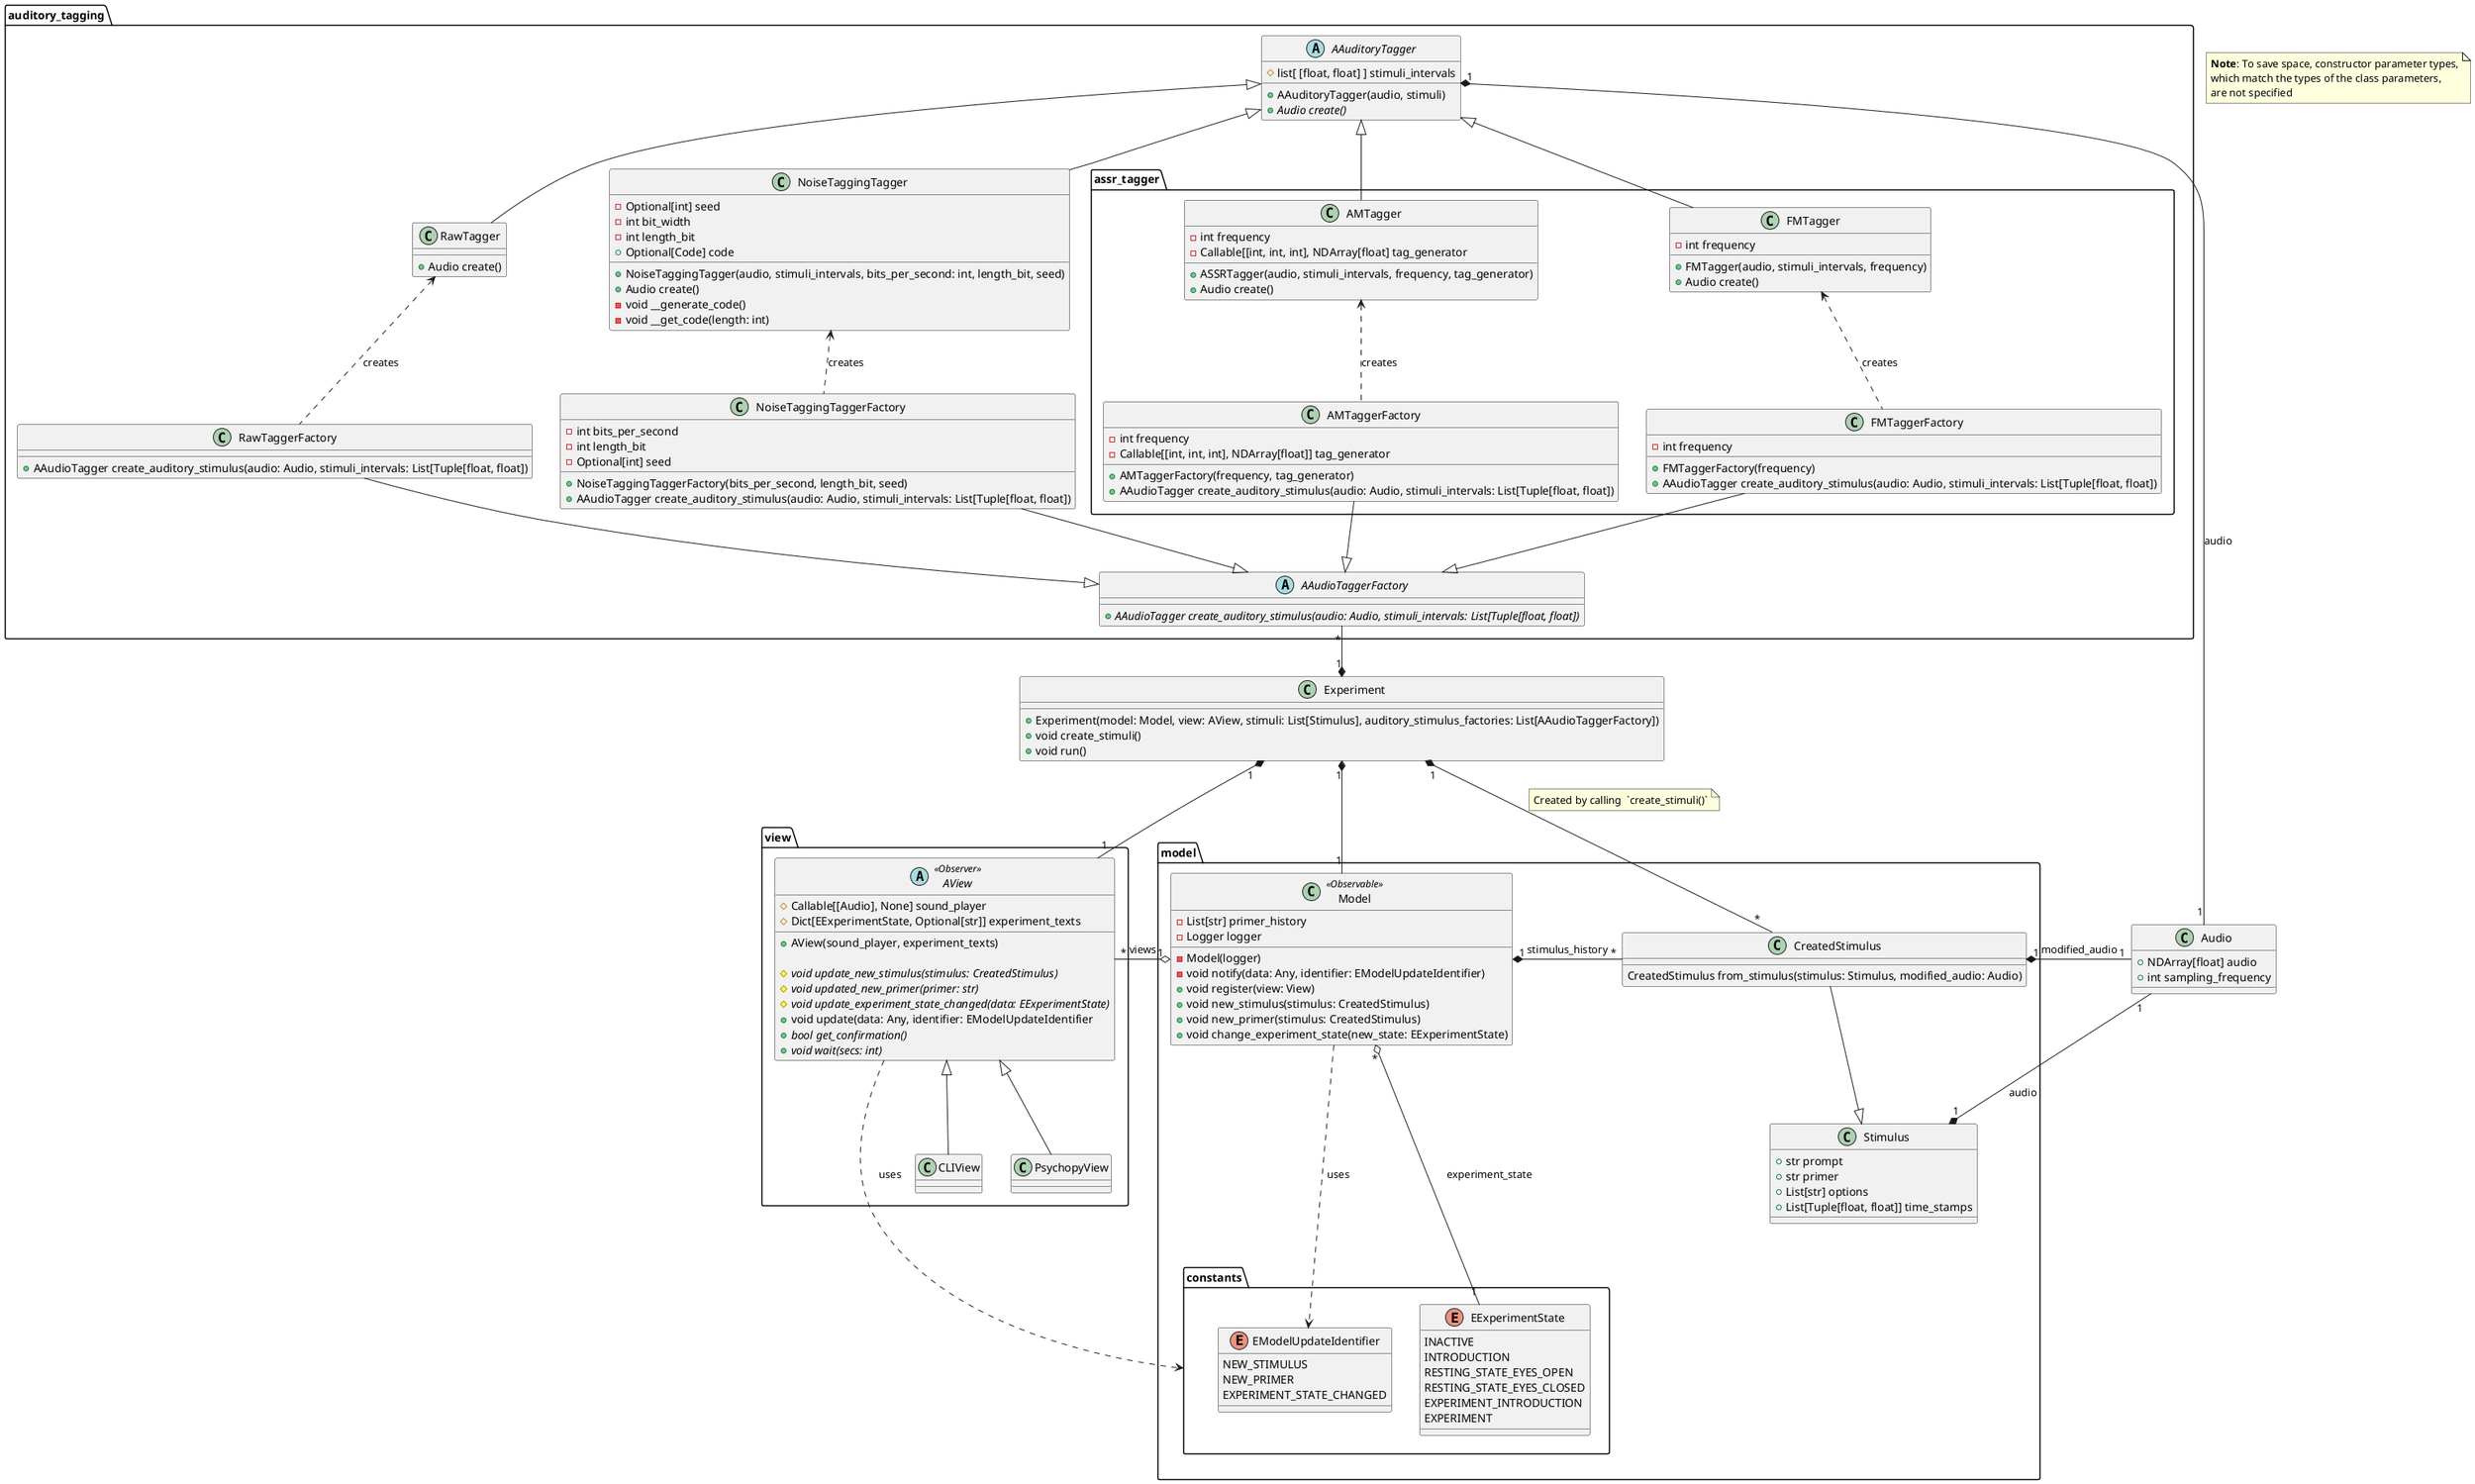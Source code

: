 @startuml
note as n
  <b>Note</b>: To save space, constructor parameter types,
  which match the types of the class parameters,
  are not specified
end note

class Audio {
        +NDArray[float] audio
        +int sampling_frequency
    }

package view {
    abstract class AView<<Observer>> {
        #Callable[[Audio], None] sound_player
        #Dict[EExperimentState, Optional[str]] experiment_texts

        +AView(sound_player, experiment_texts)

        #void {abstract} update_new_stimulus(stimulus: CreatedStimulus)
        #void {abstract} updated_new_primer(primer: str)
        #void {abstract} update_experiment_state_changed(data: EExperimentState)
        +void update(data: Any, identifier: EModelUpdateIdentifier
        +bool {abstract} get_confirmation()
        +void {abstract} wait(secs: int)
    }

    class PsychopyView {
    }

    class CLIView {
    }
}

package model {
    class Model <<Observable>>{
        -List[str] primer_history
        -Logger logger

        -Model(logger)
        -void notify(data: Any, identifier: EModelUpdateIdentifier)
        +void register(view: View)
        +void new_stimulus(stimulus: CreatedStimulus)
        +void new_primer(stimulus: CreatedStimulus)
        +void change_experiment_state(new_state: EExperimentState)
    }

    package constants {
    enum EExperimentState {
        INACTIVE
        INTRODUCTION
        RESTING_STATE_EYES_OPEN
        RESTING_STATE_EYES_CLOSED
        EXPERIMENT_INTRODUCTION
        EXPERIMENT
    }

    enum EModelUpdateIdentifier {
        NEW_STIMULUS
        NEW_PRIMER
        EXPERIMENT_STATE_CHANGED
    }
    }

    class Stimulus {
        +str prompt
        +str primer
        +List[str] options
        +List[Tuple[float, float]] time_stamps
    }
    Stimulus "1" *-- "1" Audio: audio

    class CreatedStimulus {
        CreatedStimulus from_stimulus(stimulus: Stimulus, modified_audio: Audio)
    }
    CreatedStimulus "1" *-l- "1" Audio: modified_audio


    CreatedStimulus --|> Stimulus
}
AView ..> constants: "uses"

Model "1" *-r- "*" CreatedStimulus: "stimulus_history"
Model "*" o--- "1" EExperimentState: "experiment_state"
Model "1" o-l-- "*" AView: views
Model ..> EModelUpdateIdentifier: "uses"


package auditory_tagging {
    abstract class AAuditoryTagger {
      #list[ [float, float] ] stimuli_intervals

      +AAuditoryTagger(audio, stimuli)
      +Audio {abstract} create()
    }

    AAuditoryTagger "1" *-- "1" Audio: audio


    abstract class AAudioTaggerFactory {
      +AAudioTagger {abstract} create_auditory_stimulus(audio: Audio, stimuli_intervals: List[Tuple[float, float])
    }

    package assr_tagger {
        class AMTagger {
          -int frequency
          -Callable[[int, int, int], NDArray[float] tag_generator

          +ASSRTagger(audio, stimuli_intervals, frequency, tag_generator)
          +Audio create()
        }

        class FMTagger {
          -int frequency

          +FMTagger(audio, stimuli_intervals, frequency)
          +Audio create()

        }

        class AMTaggerFactory {
          -int frequency
          -Callable[[int, int, int], NDArray[float]] tag_generator

          +AMTaggerFactory(frequency, tag_generator)
          +AAudioTagger create_auditory_stimulus(audio: Audio, stimuli_intervals: List[Tuple[float, float])
        }

        class FMTaggerFactory {
          -int frequency

          +FMTaggerFactory(frequency)
          +AAudioTagger create_auditory_stimulus(audio: Audio, stimuli_intervals: List[Tuple[float, float])
        }
    }

    class NoiseTaggingTagger {
      -Optional[int] seed
      -int bit_width
      -int length_bit
      +Optional[Code] code

      +NoiseTaggingTagger(audio, stimuli_intervals, bits_per_second: int, length_bit, seed)
      +Audio create()
      -void __generate_code()
      -void __get_code(length: int)
    }

    class NoiseTaggingTaggerFactory {
      -int bits_per_second
      -int length_bit
      -Optional[int] seed

      +NoiseTaggingTaggerFactory(bits_per_second, length_bit, seed)
      +AAudioTagger create_auditory_stimulus(audio: Audio, stimuli_intervals: List[Tuple[float, float])
    }

    class RawTagger {
      +Audio create()
    }

    class RawTaggerFactory {
      +AAudioTagger create_auditory_stimulus(audio: Audio, stimuli_intervals: List[Tuple[float, float])
    }
}

AAuditoryTagger <|-- RawTagger
AAuditoryTagger <|-- NoiseTaggingTagger
AAuditoryTagger <|-- AMTagger
AAuditoryTagger <|-- FMTagger

AAudioTaggerFactory <|-u- AMTaggerFactory
AAudioTaggerFactory <|-u- FMTaggerFactory
AAudioTaggerFactory <|-u- NoiseTaggingTaggerFactory
AAudioTaggerFactory <|-u- RawTaggerFactory

AMTagger <.. AMTaggerFactory: "creates"
FMTagger <.. FMTaggerFactory: "creates"
NoiseTaggingTagger <.. NoiseTaggingTaggerFactory: "creates"
RawTagger <.. RawTaggerFactory: "creates"

AView <|-- PsychopyView
AView <|-- CLIView



class Experiment {
    +Experiment(model: Model, view: AView, stimuli: List[Stimulus], auditory_stimulus_factories: List[AAudioTaggerFactory])
    +void create_stimuli()
    +void run()
}
Experiment "1" *-d- "1" Model
Experiment "1" *-r- "1" AView
Experiment "1" *-u- "*" AAudioTaggerFactory
Experiment "1" *-- "*" CreatedStimulus
note on link: Created by calling  `create_stimuli()`



@enduml
